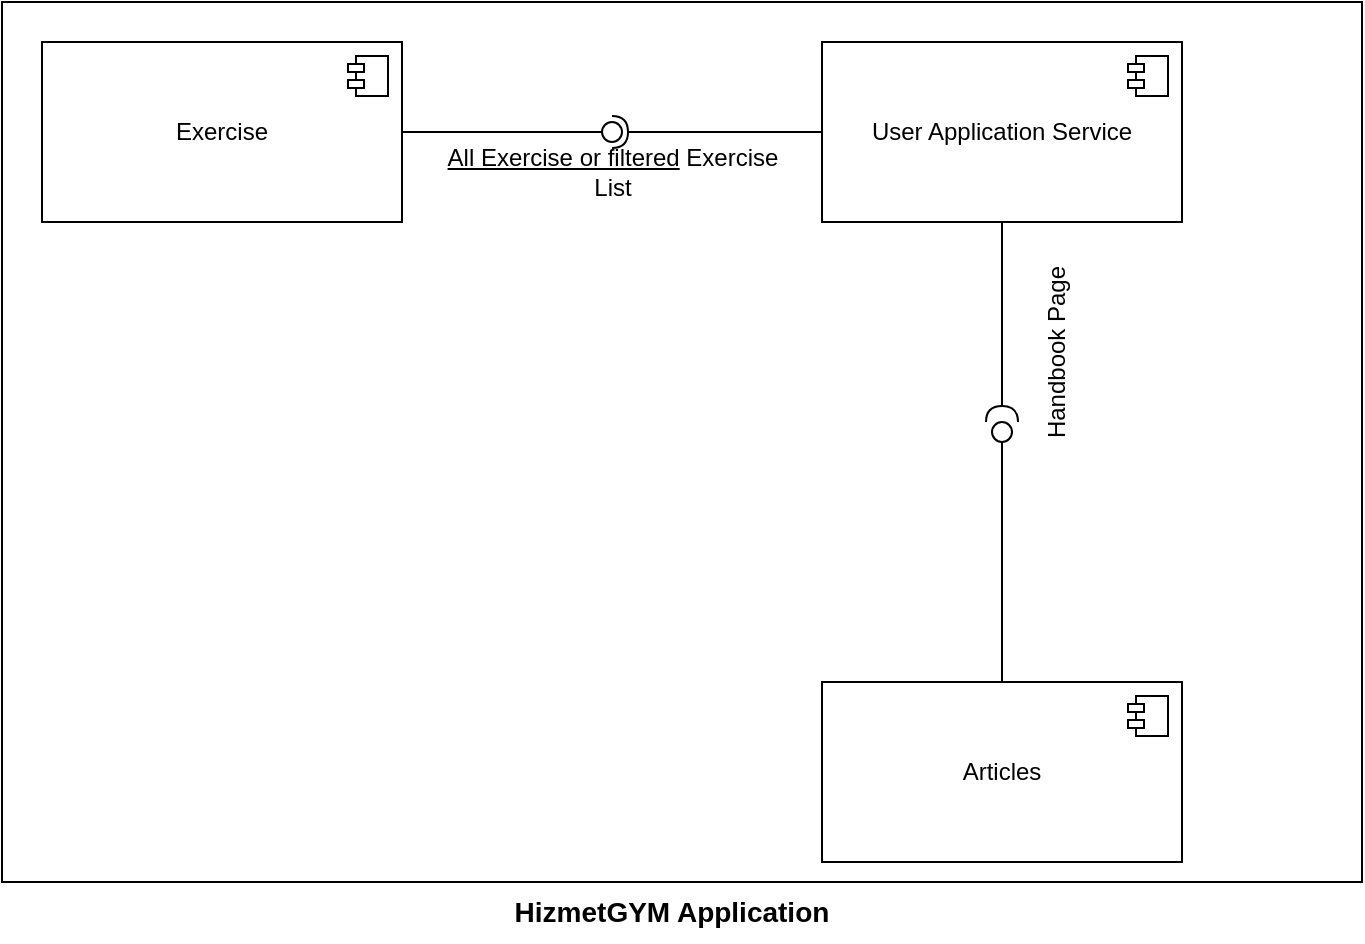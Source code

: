 <mxfile version="21.2.3">
  <diagram name="Sayfa -1" id="t_ICxyv4uJui5xqWLEX_">
    <mxGraphModel dx="1290" dy="566" grid="1" gridSize="10" guides="1" tooltips="1" connect="1" arrows="1" fold="1" page="1" pageScale="1" pageWidth="827" pageHeight="1169" math="0" shadow="0">
      <root>
        <mxCell id="0" />
        <mxCell id="1" parent="0" />
        <mxCell id="y8RHjD_Ytc38-7RlfDZ--1" value="" style="rounded=0;whiteSpace=wrap;html=1;" vertex="1" parent="1">
          <mxGeometry x="20" y="90" width="680" height="440" as="geometry" />
        </mxCell>
        <mxCell id="y8RHjD_Ytc38-7RlfDZ--2" value="Exercise" style="html=1;dropTarget=0;whiteSpace=wrap;" vertex="1" parent="1">
          <mxGeometry x="40" y="110" width="180" height="90" as="geometry" />
        </mxCell>
        <mxCell id="y8RHjD_Ytc38-7RlfDZ--3" value="" style="shape=module;jettyWidth=8;jettyHeight=4;" vertex="1" parent="y8RHjD_Ytc38-7RlfDZ--2">
          <mxGeometry x="1" width="20" height="20" relative="1" as="geometry">
            <mxPoint x="-27" y="7" as="offset" />
          </mxGeometry>
        </mxCell>
        <mxCell id="y8RHjD_Ytc38-7RlfDZ--4" value="&lt;div&gt;User Application Service&lt;/div&gt;" style="html=1;dropTarget=0;whiteSpace=wrap;" vertex="1" parent="1">
          <mxGeometry x="430" y="110" width="180" height="90" as="geometry" />
        </mxCell>
        <mxCell id="y8RHjD_Ytc38-7RlfDZ--5" value="" style="shape=module;jettyWidth=8;jettyHeight=4;" vertex="1" parent="y8RHjD_Ytc38-7RlfDZ--4">
          <mxGeometry x="1" width="20" height="20" relative="1" as="geometry">
            <mxPoint x="-27" y="7" as="offset" />
          </mxGeometry>
        </mxCell>
        <mxCell id="y8RHjD_Ytc38-7RlfDZ--6" value="Articles" style="html=1;dropTarget=0;whiteSpace=wrap;" vertex="1" parent="1">
          <mxGeometry x="430" y="430" width="180" height="90" as="geometry" />
        </mxCell>
        <mxCell id="y8RHjD_Ytc38-7RlfDZ--7" value="" style="shape=module;jettyWidth=8;jettyHeight=4;" vertex="1" parent="y8RHjD_Ytc38-7RlfDZ--6">
          <mxGeometry x="1" width="20" height="20" relative="1" as="geometry">
            <mxPoint x="-27" y="7" as="offset" />
          </mxGeometry>
        </mxCell>
        <mxCell id="y8RHjD_Ytc38-7RlfDZ--8" value="" style="rounded=0;orthogonalLoop=1;jettySize=auto;html=1;endArrow=none;endFill=0;sketch=0;sourcePerimeterSpacing=0;targetPerimeterSpacing=0;" edge="1" parent="1" source="y8RHjD_Ytc38-7RlfDZ--2" target="y8RHjD_Ytc38-7RlfDZ--10">
          <mxGeometry relative="1" as="geometry">
            <mxPoint x="370" y="155" as="sourcePoint" />
          </mxGeometry>
        </mxCell>
        <mxCell id="y8RHjD_Ytc38-7RlfDZ--9" value="" style="rounded=0;orthogonalLoop=1;jettySize=auto;html=1;endArrow=halfCircle;endFill=0;entryX=0.5;entryY=0.5;endSize=6;strokeWidth=1;sketch=0;" edge="1" parent="1" source="y8RHjD_Ytc38-7RlfDZ--4" target="y8RHjD_Ytc38-7RlfDZ--10">
          <mxGeometry relative="1" as="geometry">
            <mxPoint x="410" y="155" as="sourcePoint" />
          </mxGeometry>
        </mxCell>
        <mxCell id="y8RHjD_Ytc38-7RlfDZ--10" value="" style="ellipse;whiteSpace=wrap;html=1;align=center;aspect=fixed;resizable=0;points=[];outlineConnect=0;sketch=0;" vertex="1" parent="1">
          <mxGeometry x="320" y="150" width="10" height="10" as="geometry" />
        </mxCell>
        <mxCell id="y8RHjD_Ytc38-7RlfDZ--13" value="" style="rounded=0;orthogonalLoop=1;jettySize=auto;html=1;endArrow=halfCircle;endFill=0;endSize=6;strokeWidth=1;sketch=0;exitX=0.5;exitY=1;exitDx=0;exitDy=0;" edge="1" parent="1" source="y8RHjD_Ytc38-7RlfDZ--4" target="y8RHjD_Ytc38-7RlfDZ--14">
          <mxGeometry relative="1" as="geometry">
            <mxPoint x="520" y="200" as="sourcePoint" />
            <mxPoint x="520" y="250" as="targetPoint" />
            <Array as="points" />
          </mxGeometry>
        </mxCell>
        <mxCell id="y8RHjD_Ytc38-7RlfDZ--15" value="&lt;b&gt;&lt;font style=&quot;font-size: 14px;&quot;&gt;HizmetGYM Application&lt;br&gt;&lt;/font&gt;&lt;/b&gt;" style="text;html=1;strokeColor=none;fillColor=none;align=center;verticalAlign=middle;whiteSpace=wrap;rounded=0;" vertex="1" parent="1">
          <mxGeometry x="255" y="530" width="200" height="30" as="geometry" />
        </mxCell>
        <mxCell id="J1MzOfS8nCvA57fqMPaC-3" value="" style="rounded=0;orthogonalLoop=1;jettySize=auto;html=1;endArrow=none;endFill=0;sketch=0;sourcePerimeterSpacing=0;targetPerimeterSpacing=0;exitX=0.5;exitY=0;exitDx=0;exitDy=0;" edge="1" parent="1" source="y8RHjD_Ytc38-7RlfDZ--6" target="y8RHjD_Ytc38-7RlfDZ--14">
          <mxGeometry relative="1" as="geometry">
            <mxPoint x="520" y="430" as="sourcePoint" />
            <mxPoint x="520" y="250" as="targetPoint" />
          </mxGeometry>
        </mxCell>
        <mxCell id="y8RHjD_Ytc38-7RlfDZ--14" value="" style="ellipse;whiteSpace=wrap;html=1;align=center;aspect=fixed;resizable=0;points=[];outlineConnect=0;sketch=0;" vertex="1" parent="1">
          <mxGeometry x="515" y="300" width="10" height="10" as="geometry" />
        </mxCell>
        <mxCell id="J1MzOfS8nCvA57fqMPaC-5" value="&lt;u&gt;All Exercise or filtered&lt;/u&gt; Exercise List" style="text;html=1;strokeColor=none;fillColor=none;align=center;verticalAlign=middle;whiteSpace=wrap;rounded=0;" vertex="1" parent="1">
          <mxGeometry x="232.5" y="170" width="185" height="10" as="geometry" />
        </mxCell>
        <mxCell id="J1MzOfS8nCvA57fqMPaC-6" value="Handbook Page " style="text;html=1;strokeColor=none;fillColor=none;align=center;verticalAlign=middle;whiteSpace=wrap;rounded=0;rotation=270;" vertex="1" parent="1">
          <mxGeometry x="455" y="260" width="185" height="10" as="geometry" />
        </mxCell>
      </root>
    </mxGraphModel>
  </diagram>
</mxfile>
